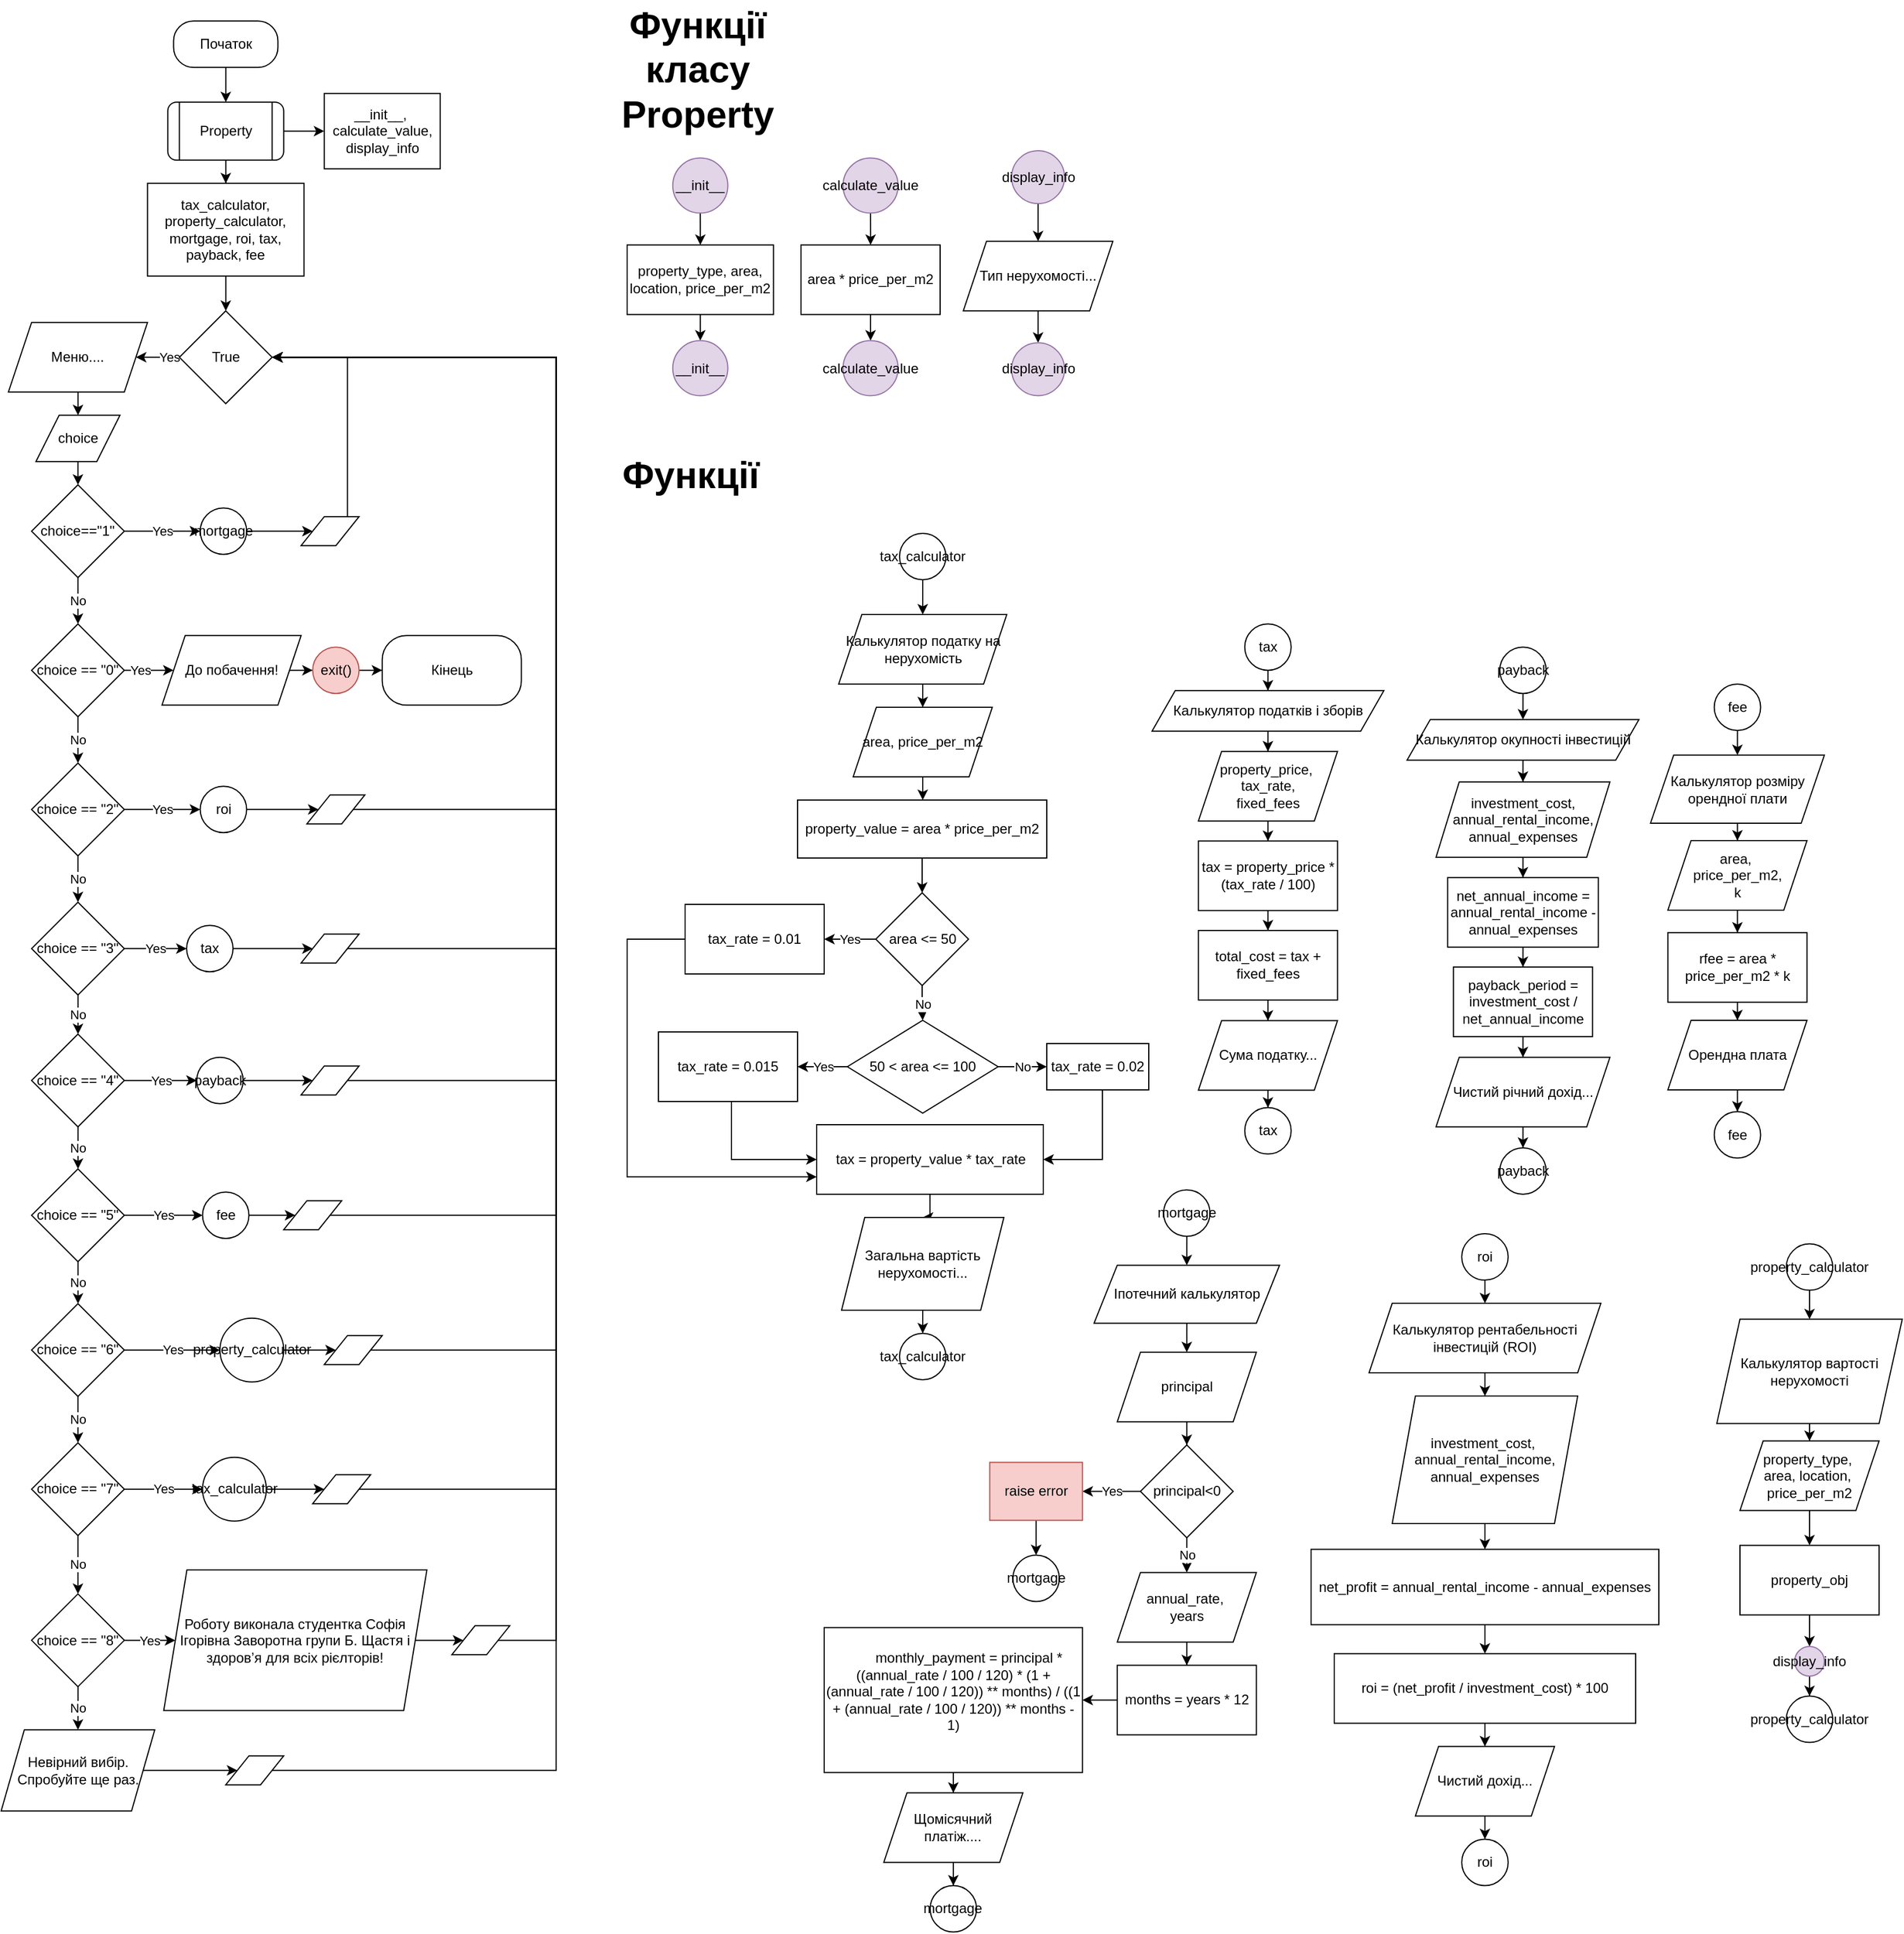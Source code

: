 <mxfile version="25.0.1">
  <diagram name="Страница — 1" id="Fc9p8qFhQZvtBS4sp1zr">
    <mxGraphModel dx="2360" dy="1492" grid="1" gridSize="10" guides="1" tooltips="1" connect="1" arrows="1" fold="1" page="1" pageScale="1" pageWidth="827" pageHeight="1169" math="0" shadow="0">
      <root>
        <mxCell id="0" />
        <mxCell id="1" parent="0" />
        <mxCell id="KSrrAWRht-ocsXwAQSB1-5" value="" style="edgeStyle=orthogonalEdgeStyle;rounded=0;orthogonalLoop=1;jettySize=auto;html=1;" edge="1" parent="1" source="KSrrAWRht-ocsXwAQSB1-3" target="KSrrAWRht-ocsXwAQSB1-4">
          <mxGeometry relative="1" as="geometry" />
        </mxCell>
        <mxCell id="KSrrAWRht-ocsXwAQSB1-3" value="Початок" style="rounded=1;whiteSpace=wrap;html=1;arcSize=43;" vertex="1" parent="1">
          <mxGeometry x="488.75" y="18.12" width="90" height="40" as="geometry" />
        </mxCell>
        <mxCell id="KSrrAWRht-ocsXwAQSB1-7" value="" style="edgeStyle=orthogonalEdgeStyle;rounded=0;orthogonalLoop=1;jettySize=auto;html=1;" edge="1" parent="1" source="KSrrAWRht-ocsXwAQSB1-4" target="KSrrAWRht-ocsXwAQSB1-6">
          <mxGeometry relative="1" as="geometry" />
        </mxCell>
        <mxCell id="KSrrAWRht-ocsXwAQSB1-8" style="edgeStyle=orthogonalEdgeStyle;rounded=0;orthogonalLoop=1;jettySize=auto;html=1;" edge="1" parent="1" source="KSrrAWRht-ocsXwAQSB1-4" target="KSrrAWRht-ocsXwAQSB1-9">
          <mxGeometry relative="1" as="geometry">
            <mxPoint x="533.75" y="158.12" as="targetPoint" />
          </mxGeometry>
        </mxCell>
        <mxCell id="KSrrAWRht-ocsXwAQSB1-4" value="Property" style="shape=process;whiteSpace=wrap;html=1;backgroundOutline=1;rounded=1;" vertex="1" parent="1">
          <mxGeometry x="483.75" y="88.12" width="100" height="50" as="geometry" />
        </mxCell>
        <mxCell id="KSrrAWRht-ocsXwAQSB1-6" value="__init__,&amp;nbsp;&lt;div&gt;calculate_value,&lt;/div&gt;&lt;div&gt;display_info&lt;/div&gt;" style="rounded=0;whiteSpace=wrap;html=1;" vertex="1" parent="1">
          <mxGeometry x="618.75" y="80.62" width="100" height="65" as="geometry" />
        </mxCell>
        <mxCell id="KSrrAWRht-ocsXwAQSB1-144" style="edgeStyle=orthogonalEdgeStyle;rounded=0;orthogonalLoop=1;jettySize=auto;html=1;" edge="1" parent="1" source="KSrrAWRht-ocsXwAQSB1-9" target="KSrrAWRht-ocsXwAQSB1-145">
          <mxGeometry relative="1" as="geometry">
            <mxPoint x="533.75" y="278.12" as="targetPoint" />
          </mxGeometry>
        </mxCell>
        <mxCell id="KSrrAWRht-ocsXwAQSB1-9" value="tax_calculator,&lt;div&gt;property_calculator,&lt;/div&gt;&lt;div&gt;mortgage,&amp;nbsp;&lt;span style=&quot;background-color: initial;&quot;&gt;roi,&amp;nbsp;tax,&lt;/span&gt;&lt;/div&gt;&lt;div&gt;payback,&amp;nbsp;fee&lt;/div&gt;" style="rounded=0;whiteSpace=wrap;html=1;" vertex="1" parent="1">
          <mxGeometry x="466.25" y="158.12" width="135" height="80" as="geometry" />
        </mxCell>
        <mxCell id="KSrrAWRht-ocsXwAQSB1-12" value="" style="edgeStyle=orthogonalEdgeStyle;rounded=0;orthogonalLoop=1;jettySize=auto;html=1;" edge="1" parent="1" source="KSrrAWRht-ocsXwAQSB1-10" target="KSrrAWRht-ocsXwAQSB1-11">
          <mxGeometry relative="1" as="geometry" />
        </mxCell>
        <mxCell id="KSrrAWRht-ocsXwAQSB1-10" value="__init__" style="ellipse;whiteSpace=wrap;html=1;aspect=fixed;fillColor=#e1d5e7;strokeColor=#9673a6;" vertex="1" parent="1">
          <mxGeometry x="919.37" y="136.26" width="47.5" height="47.5" as="geometry" />
        </mxCell>
        <mxCell id="KSrrAWRht-ocsXwAQSB1-20" value="" style="edgeStyle=orthogonalEdgeStyle;rounded=0;orthogonalLoop=1;jettySize=auto;html=1;" edge="1" parent="1" source="KSrrAWRht-ocsXwAQSB1-11" target="KSrrAWRht-ocsXwAQSB1-19">
          <mxGeometry relative="1" as="geometry" />
        </mxCell>
        <mxCell id="KSrrAWRht-ocsXwAQSB1-11" value="property_type,&amp;nbsp;area,&lt;div&gt;location, price_per_m2&lt;/div&gt;" style="rounded=0;whiteSpace=wrap;html=1;" vertex="1" parent="1">
          <mxGeometry x="880" y="211.26" width="126.25" height="60" as="geometry" />
        </mxCell>
        <mxCell id="KSrrAWRht-ocsXwAQSB1-15" style="edgeStyle=orthogonalEdgeStyle;rounded=0;orthogonalLoop=1;jettySize=auto;html=1;" edge="1" parent="1" source="KSrrAWRht-ocsXwAQSB1-13" target="KSrrAWRht-ocsXwAQSB1-16">
          <mxGeometry relative="1" as="geometry">
            <mxPoint x="1090" y="221.26" as="targetPoint" />
          </mxGeometry>
        </mxCell>
        <mxCell id="KSrrAWRht-ocsXwAQSB1-13" value="calculate_value" style="ellipse;whiteSpace=wrap;html=1;aspect=fixed;fillColor=#e1d5e7;strokeColor=#9673a6;" vertex="1" parent="1">
          <mxGeometry x="1066.25" y="136.26" width="47.5" height="47.5" as="geometry" />
        </mxCell>
        <mxCell id="KSrrAWRht-ocsXwAQSB1-18" value="" style="edgeStyle=orthogonalEdgeStyle;rounded=0;orthogonalLoop=1;jettySize=auto;html=1;" edge="1" parent="1" source="KSrrAWRht-ocsXwAQSB1-16" target="KSrrAWRht-ocsXwAQSB1-17">
          <mxGeometry relative="1" as="geometry" />
        </mxCell>
        <UserObject label="area * price_per_m2" link="self.area * self.price_per_m2" id="KSrrAWRht-ocsXwAQSB1-16">
          <mxCell style="rounded=0;whiteSpace=wrap;html=1;" vertex="1" parent="1">
            <mxGeometry x="1030" y="211.26" width="120" height="60" as="geometry" />
          </mxCell>
        </UserObject>
        <mxCell id="KSrrAWRht-ocsXwAQSB1-17" value="calculate_value" style="ellipse;whiteSpace=wrap;html=1;aspect=fixed;fillColor=#e1d5e7;strokeColor=#9673a6;" vertex="1" parent="1">
          <mxGeometry x="1066.25" y="293.76" width="47.5" height="47.5" as="geometry" />
        </mxCell>
        <mxCell id="KSrrAWRht-ocsXwAQSB1-19" value="__init__" style="ellipse;whiteSpace=wrap;html=1;aspect=fixed;fillColor=#e1d5e7;strokeColor=#9673a6;" vertex="1" parent="1">
          <mxGeometry x="919.37" y="293.76" width="47.5" height="47.5" as="geometry" />
        </mxCell>
        <mxCell id="KSrrAWRht-ocsXwAQSB1-23" value="" style="edgeStyle=orthogonalEdgeStyle;rounded=0;orthogonalLoop=1;jettySize=auto;html=1;" edge="1" parent="1" source="KSrrAWRht-ocsXwAQSB1-21" target="KSrrAWRht-ocsXwAQSB1-22">
          <mxGeometry relative="1" as="geometry" />
        </mxCell>
        <mxCell id="KSrrAWRht-ocsXwAQSB1-21" value="display_info" style="ellipse;whiteSpace=wrap;html=1;aspect=fixed;fillColor=#e1d5e7;strokeColor=#9673a6;" vertex="1" parent="1">
          <mxGeometry x="1211.68" y="130" width="45.63" height="45.63" as="geometry" />
        </mxCell>
        <mxCell id="KSrrAWRht-ocsXwAQSB1-25" value="" style="edgeStyle=orthogonalEdgeStyle;rounded=0;orthogonalLoop=1;jettySize=auto;html=1;entryX=0.5;entryY=0;entryDx=0;entryDy=0;" edge="1" parent="1" source="KSrrAWRht-ocsXwAQSB1-22" target="KSrrAWRht-ocsXwAQSB1-24">
          <mxGeometry relative="1" as="geometry">
            <mxPoint x="1234.495" y="287.5" as="targetPoint" />
          </mxGeometry>
        </mxCell>
        <mxCell id="KSrrAWRht-ocsXwAQSB1-22" value="Тип нерухомості..." style="shape=parallelogram;perimeter=parallelogramPerimeter;whiteSpace=wrap;html=1;fixedSize=1;" vertex="1" parent="1">
          <mxGeometry x="1170" y="208.13" width="129" height="60" as="geometry" />
        </mxCell>
        <mxCell id="KSrrAWRht-ocsXwAQSB1-24" value="display_info" style="ellipse;whiteSpace=wrap;html=1;aspect=fixed;fillColor=#e1d5e7;strokeColor=#9673a6;" vertex="1" parent="1">
          <mxGeometry x="1211.68" y="295.63" width="45.63" height="45.63" as="geometry" />
        </mxCell>
        <mxCell id="KSrrAWRht-ocsXwAQSB1-26" value="&lt;font style=&quot;font-size: 32px;&quot;&gt;&lt;b&gt;Функції класу Property&lt;/b&gt;&lt;/font&gt;" style="text;html=1;align=center;verticalAlign=middle;whiteSpace=wrap;rounded=0;" vertex="1" parent="1">
          <mxGeometry x="876.25" width="130" height="120" as="geometry" />
        </mxCell>
        <mxCell id="KSrrAWRht-ocsXwAQSB1-29" style="edgeStyle=orthogonalEdgeStyle;rounded=0;orthogonalLoop=1;jettySize=auto;html=1;" edge="1" parent="1" source="KSrrAWRht-ocsXwAQSB1-27" target="KSrrAWRht-ocsXwAQSB1-30">
          <mxGeometry relative="1" as="geometry">
            <mxPoint x="1135" y="540" as="targetPoint" />
          </mxGeometry>
        </mxCell>
        <mxCell id="KSrrAWRht-ocsXwAQSB1-27" value="tax_calculator" style="ellipse;whiteSpace=wrap;html=1;aspect=fixed;" vertex="1" parent="1">
          <mxGeometry x="1115" y="460" width="40" height="40" as="geometry" />
        </mxCell>
        <mxCell id="KSrrAWRht-ocsXwAQSB1-28" value="&lt;font style=&quot;font-size: 32px;&quot;&gt;&lt;b&gt;Функції&lt;/b&gt;&lt;/font&gt;" style="text;html=1;align=center;verticalAlign=middle;whiteSpace=wrap;rounded=0;" vertex="1" parent="1">
          <mxGeometry x="870" y="350" width="130" height="120" as="geometry" />
        </mxCell>
        <mxCell id="KSrrAWRht-ocsXwAQSB1-31" style="edgeStyle=orthogonalEdgeStyle;rounded=0;orthogonalLoop=1;jettySize=auto;html=1;" edge="1" parent="1" source="KSrrAWRht-ocsXwAQSB1-30" target="KSrrAWRht-ocsXwAQSB1-32">
          <mxGeometry relative="1" as="geometry">
            <mxPoint x="1135" y="620" as="targetPoint" />
          </mxGeometry>
        </mxCell>
        <mxCell id="KSrrAWRht-ocsXwAQSB1-30" value="Калькулятор податку на нерухомість" style="shape=parallelogram;perimeter=parallelogramPerimeter;whiteSpace=wrap;html=1;fixedSize=1;" vertex="1" parent="1">
          <mxGeometry x="1062.5" y="530" width="145" height="60" as="geometry" />
        </mxCell>
        <mxCell id="KSrrAWRht-ocsXwAQSB1-33" style="edgeStyle=orthogonalEdgeStyle;rounded=0;orthogonalLoop=1;jettySize=auto;html=1;" edge="1" parent="1" source="KSrrAWRht-ocsXwAQSB1-32" target="KSrrAWRht-ocsXwAQSB1-34">
          <mxGeometry relative="1" as="geometry">
            <mxPoint x="1135" y="710" as="targetPoint" />
          </mxGeometry>
        </mxCell>
        <mxCell id="KSrrAWRht-ocsXwAQSB1-32" value="area, price_per_m2" style="shape=parallelogram;perimeter=parallelogramPerimeter;whiteSpace=wrap;html=1;fixedSize=1;" vertex="1" parent="1">
          <mxGeometry x="1075" y="610" width="120" height="60" as="geometry" />
        </mxCell>
        <mxCell id="KSrrAWRht-ocsXwAQSB1-36" value="" style="edgeStyle=orthogonalEdgeStyle;rounded=0;orthogonalLoop=1;jettySize=auto;html=1;" edge="1" parent="1" source="KSrrAWRht-ocsXwAQSB1-34" target="KSrrAWRht-ocsXwAQSB1-35">
          <mxGeometry relative="1" as="geometry" />
        </mxCell>
        <mxCell id="KSrrAWRht-ocsXwAQSB1-34" value="property_value = area * price_per_m2" style="rounded=0;whiteSpace=wrap;html=1;" vertex="1" parent="1">
          <mxGeometry x="1027" y="690" width="215" height="50" as="geometry" />
        </mxCell>
        <mxCell id="KSrrAWRht-ocsXwAQSB1-37" value="Yes" style="edgeStyle=orthogonalEdgeStyle;rounded=0;orthogonalLoop=1;jettySize=auto;html=1;" edge="1" parent="1" source="KSrrAWRht-ocsXwAQSB1-35" target="KSrrAWRht-ocsXwAQSB1-38">
          <mxGeometry relative="1" as="geometry">
            <mxPoint x="1050.0" y="810" as="targetPoint" />
          </mxGeometry>
        </mxCell>
        <mxCell id="KSrrAWRht-ocsXwAQSB1-41" value="No" style="edgeStyle=orthogonalEdgeStyle;rounded=0;orthogonalLoop=1;jettySize=auto;html=1;" edge="1" parent="1" source="KSrrAWRht-ocsXwAQSB1-35" target="KSrrAWRht-ocsXwAQSB1-40">
          <mxGeometry relative="1" as="geometry" />
        </mxCell>
        <mxCell id="KSrrAWRht-ocsXwAQSB1-35" value="area &lt;= 50" style="rhombus;whiteSpace=wrap;html=1;" vertex="1" parent="1">
          <mxGeometry x="1094.5" y="770" width="80" height="80" as="geometry" />
        </mxCell>
        <mxCell id="KSrrAWRht-ocsXwAQSB1-49" style="edgeStyle=orthogonalEdgeStyle;rounded=0;orthogonalLoop=1;jettySize=auto;html=1;entryX=0;entryY=0.75;entryDx=0;entryDy=0;" edge="1" parent="1" source="KSrrAWRht-ocsXwAQSB1-38" target="KSrrAWRht-ocsXwAQSB1-47">
          <mxGeometry relative="1" as="geometry">
            <Array as="points">
              <mxPoint x="880" y="810" />
              <mxPoint x="880" y="1015" />
            </Array>
          </mxGeometry>
        </mxCell>
        <mxCell id="KSrrAWRht-ocsXwAQSB1-38" value="tax_rate = 0.01" style="rounded=0;whiteSpace=wrap;html=1;" vertex="1" parent="1">
          <mxGeometry x="930.0" y="780" width="120" height="60" as="geometry" />
        </mxCell>
        <mxCell id="KSrrAWRht-ocsXwAQSB1-42" value="Yes" style="edgeStyle=orthogonalEdgeStyle;rounded=0;orthogonalLoop=1;jettySize=auto;html=1;" edge="1" parent="1" source="KSrrAWRht-ocsXwAQSB1-40" target="KSrrAWRht-ocsXwAQSB1-43">
          <mxGeometry relative="1" as="geometry">
            <mxPoint x="1040.0" y="920.0" as="targetPoint" />
          </mxGeometry>
        </mxCell>
        <mxCell id="KSrrAWRht-ocsXwAQSB1-44" value="No" style="edgeStyle=orthogonalEdgeStyle;rounded=0;orthogonalLoop=1;jettySize=auto;html=1;entryX=0;entryY=0.5;entryDx=0;entryDy=0;" edge="1" parent="1" source="KSrrAWRht-ocsXwAQSB1-40" target="KSrrAWRht-ocsXwAQSB1-45">
          <mxGeometry relative="1" as="geometry">
            <mxPoint x="1240.0" y="920.0" as="targetPoint" />
          </mxGeometry>
        </mxCell>
        <mxCell id="KSrrAWRht-ocsXwAQSB1-40" value="50 &lt; area &lt;= 100" style="rhombus;whiteSpace=wrap;html=1;" vertex="1" parent="1">
          <mxGeometry x="1070" y="880" width="130" height="80" as="geometry" />
        </mxCell>
        <mxCell id="KSrrAWRht-ocsXwAQSB1-48" style="edgeStyle=orthogonalEdgeStyle;rounded=0;orthogonalLoop=1;jettySize=auto;html=1;entryX=0;entryY=0.5;entryDx=0;entryDy=0;" edge="1" parent="1" source="KSrrAWRht-ocsXwAQSB1-43" target="KSrrAWRht-ocsXwAQSB1-47">
          <mxGeometry relative="1" as="geometry">
            <Array as="points">
              <mxPoint x="970" y="1000" />
            </Array>
          </mxGeometry>
        </mxCell>
        <mxCell id="KSrrAWRht-ocsXwAQSB1-43" value="tax_rate = 0.015" style="rounded=0;whiteSpace=wrap;html=1;" vertex="1" parent="1">
          <mxGeometry x="907.0" y="890.0" width="120" height="60" as="geometry" />
        </mxCell>
        <mxCell id="KSrrAWRht-ocsXwAQSB1-46" style="edgeStyle=orthogonalEdgeStyle;rounded=0;orthogonalLoop=1;jettySize=auto;html=1;" edge="1" parent="1" source="KSrrAWRht-ocsXwAQSB1-45" target="KSrrAWRht-ocsXwAQSB1-47">
          <mxGeometry relative="1" as="geometry">
            <mxPoint x="1286" y="990.0" as="targetPoint" />
            <Array as="points">
              <mxPoint x="1290" y="1000" />
            </Array>
          </mxGeometry>
        </mxCell>
        <mxCell id="KSrrAWRht-ocsXwAQSB1-45" value="tax_rate = 0.02" style="rounded=0;whiteSpace=wrap;html=1;" vertex="1" parent="1">
          <mxGeometry x="1242" y="900" width="88" height="40" as="geometry" />
        </mxCell>
        <mxCell id="KSrrAWRht-ocsXwAQSB1-52" value="" style="edgeStyle=orthogonalEdgeStyle;rounded=0;orthogonalLoop=1;jettySize=auto;html=1;" edge="1" parent="1" source="KSrrAWRht-ocsXwAQSB1-47" target="KSrrAWRht-ocsXwAQSB1-50">
          <mxGeometry relative="1" as="geometry" />
        </mxCell>
        <mxCell id="KSrrAWRht-ocsXwAQSB1-47" value="tax = property_value * tax_rate" style="rounded=0;whiteSpace=wrap;html=1;" vertex="1" parent="1">
          <mxGeometry x="1043.5" y="970" width="195.5" height="60" as="geometry" />
        </mxCell>
        <mxCell id="KSrrAWRht-ocsXwAQSB1-54" value="" style="edgeStyle=orthogonalEdgeStyle;rounded=0;orthogonalLoop=1;jettySize=auto;html=1;" edge="1" parent="1" source="KSrrAWRht-ocsXwAQSB1-50" target="KSrrAWRht-ocsXwAQSB1-53">
          <mxGeometry relative="1" as="geometry" />
        </mxCell>
        <mxCell id="KSrrAWRht-ocsXwAQSB1-50" value="Загальна вартість нерухомості..." style="shape=parallelogram;perimeter=parallelogramPerimeter;whiteSpace=wrap;html=1;fixedSize=1;" vertex="1" parent="1">
          <mxGeometry x="1065" y="1050" width="140" height="80" as="geometry" />
        </mxCell>
        <mxCell id="KSrrAWRht-ocsXwAQSB1-53" value="tax_calculator" style="ellipse;whiteSpace=wrap;html=1;aspect=fixed;" vertex="1" parent="1">
          <mxGeometry x="1115" y="1150" width="40" height="40" as="geometry" />
        </mxCell>
        <mxCell id="KSrrAWRht-ocsXwAQSB1-58" value="" style="edgeStyle=orthogonalEdgeStyle;rounded=0;orthogonalLoop=1;jettySize=auto;html=1;" edge="1" parent="1" source="KSrrAWRht-ocsXwAQSB1-55" target="KSrrAWRht-ocsXwAQSB1-57">
          <mxGeometry relative="1" as="geometry" />
        </mxCell>
        <mxCell id="KSrrAWRht-ocsXwAQSB1-55" value="property_calculator" style="ellipse;whiteSpace=wrap;html=1;aspect=fixed;" vertex="1" parent="1">
          <mxGeometry x="1880" y="1072.81" width="40" height="40" as="geometry" />
        </mxCell>
        <mxCell id="KSrrAWRht-ocsXwAQSB1-59" style="edgeStyle=orthogonalEdgeStyle;rounded=0;orthogonalLoop=1;jettySize=auto;html=1;" edge="1" parent="1" source="KSrrAWRht-ocsXwAQSB1-57" target="KSrrAWRht-ocsXwAQSB1-60">
          <mxGeometry relative="1" as="geometry">
            <mxPoint x="1900.0" y="1272.81" as="targetPoint" />
          </mxGeometry>
        </mxCell>
        <mxCell id="KSrrAWRht-ocsXwAQSB1-57" value="Калькулятор вартості нерухомості" style="shape=parallelogram;perimeter=parallelogramPerimeter;whiteSpace=wrap;html=1;fixedSize=1;" vertex="1" parent="1">
          <mxGeometry x="1820" y="1137.81" width="160" height="90" as="geometry" />
        </mxCell>
        <mxCell id="KSrrAWRht-ocsXwAQSB1-61" style="edgeStyle=orthogonalEdgeStyle;rounded=0;orthogonalLoop=1;jettySize=auto;html=1;" edge="1" parent="1" source="KSrrAWRht-ocsXwAQSB1-60" target="KSrrAWRht-ocsXwAQSB1-62">
          <mxGeometry relative="1" as="geometry">
            <mxPoint x="1900.0" y="1332.81" as="targetPoint" />
          </mxGeometry>
        </mxCell>
        <mxCell id="KSrrAWRht-ocsXwAQSB1-60" value="property_type,&amp;nbsp;&lt;div&gt;area,&amp;nbsp;location,&amp;nbsp;&lt;/div&gt;&lt;div&gt;price_per_m2&lt;/div&gt;" style="shape=parallelogram;perimeter=parallelogramPerimeter;whiteSpace=wrap;html=1;fixedSize=1;" vertex="1" parent="1">
          <mxGeometry x="1840.0" y="1242.81" width="120" height="60" as="geometry" />
        </mxCell>
        <mxCell id="KSrrAWRht-ocsXwAQSB1-66" value="" style="edgeStyle=orthogonalEdgeStyle;rounded=0;orthogonalLoop=1;jettySize=auto;html=1;" edge="1" parent="1" source="KSrrAWRht-ocsXwAQSB1-62" target="KSrrAWRht-ocsXwAQSB1-65">
          <mxGeometry relative="1" as="geometry" />
        </mxCell>
        <mxCell id="KSrrAWRht-ocsXwAQSB1-62" value="property_obj" style="rounded=0;whiteSpace=wrap;html=1;" vertex="1" parent="1">
          <mxGeometry x="1840.0" y="1332.81" width="120" height="60" as="geometry" />
        </mxCell>
        <mxCell id="KSrrAWRht-ocsXwAQSB1-68" value="" style="edgeStyle=orthogonalEdgeStyle;rounded=0;orthogonalLoop=1;jettySize=auto;html=1;" edge="1" parent="1" source="KSrrAWRht-ocsXwAQSB1-65" target="KSrrAWRht-ocsXwAQSB1-67">
          <mxGeometry relative="1" as="geometry" />
        </mxCell>
        <mxCell id="KSrrAWRht-ocsXwAQSB1-65" value="display_info" style="ellipse;whiteSpace=wrap;html=1;aspect=fixed;fillColor=#e1d5e7;strokeColor=#9673a6;" vertex="1" parent="1">
          <mxGeometry x="1887.18" y="1420.0" width="25.63" height="25.63" as="geometry" />
        </mxCell>
        <mxCell id="KSrrAWRht-ocsXwAQSB1-67" value="property_calculator" style="ellipse;whiteSpace=wrap;html=1;aspect=fixed;" vertex="1" parent="1">
          <mxGeometry x="1880" y="1462.81" width="40" height="40" as="geometry" />
        </mxCell>
        <mxCell id="KSrrAWRht-ocsXwAQSB1-71" value="" style="edgeStyle=orthogonalEdgeStyle;rounded=0;orthogonalLoop=1;jettySize=auto;html=1;entryX=0.5;entryY=0;entryDx=0;entryDy=0;" edge="1" parent="1" source="KSrrAWRht-ocsXwAQSB1-69" target="KSrrAWRht-ocsXwAQSB1-70">
          <mxGeometry relative="1" as="geometry">
            <mxPoint x="1362.81" y="1086.24" as="targetPoint" />
          </mxGeometry>
        </mxCell>
        <mxCell id="KSrrAWRht-ocsXwAQSB1-69" value="mortgage" style="ellipse;whiteSpace=wrap;html=1;aspect=fixed;" vertex="1" parent="1">
          <mxGeometry x="1342.81" y="1026.24" width="40" height="40" as="geometry" />
        </mxCell>
        <mxCell id="KSrrAWRht-ocsXwAQSB1-75" value="" style="edgeStyle=orthogonalEdgeStyle;rounded=0;orthogonalLoop=1;jettySize=auto;html=1;exitX=0.5;exitY=1;exitDx=0;exitDy=0;" edge="1" parent="1" source="KSrrAWRht-ocsXwAQSB1-70" target="KSrrAWRht-ocsXwAQSB1-74">
          <mxGeometry relative="1" as="geometry">
            <mxPoint x="1362.81" y="1136.24" as="sourcePoint" />
          </mxGeometry>
        </mxCell>
        <mxCell id="KSrrAWRht-ocsXwAQSB1-70" value="Іпотечний калькулятор" style="shape=parallelogram;perimeter=parallelogramPerimeter;whiteSpace=wrap;html=1;fixedSize=1;" vertex="1" parent="1">
          <mxGeometry x="1282.81" y="1091.24" width="160" height="50" as="geometry" />
        </mxCell>
        <mxCell id="KSrrAWRht-ocsXwAQSB1-77" value="Yes" style="edgeStyle=orthogonalEdgeStyle;rounded=0;orthogonalLoop=1;jettySize=auto;html=1;" edge="1" parent="1" source="KSrrAWRht-ocsXwAQSB1-72" target="KSrrAWRht-ocsXwAQSB1-78">
          <mxGeometry relative="1" as="geometry">
            <mxPoint x="1325.5" y="776.24" as="targetPoint" />
          </mxGeometry>
        </mxCell>
        <mxCell id="KSrrAWRht-ocsXwAQSB1-79" value="No" style="edgeStyle=orthogonalEdgeStyle;rounded=0;orthogonalLoop=1;jettySize=auto;html=1;" edge="1" parent="1" source="KSrrAWRht-ocsXwAQSB1-72" target="KSrrAWRht-ocsXwAQSB1-80">
          <mxGeometry relative="1" as="geometry">
            <mxPoint x="1362.81" y="1366.24" as="targetPoint" />
          </mxGeometry>
        </mxCell>
        <mxCell id="KSrrAWRht-ocsXwAQSB1-72" value="principal&amp;lt;0" style="rhombus;whiteSpace=wrap;html=1;" vertex="1" parent="1">
          <mxGeometry x="1322.81" y="1246.24" width="80" height="80" as="geometry" />
        </mxCell>
        <mxCell id="KSrrAWRht-ocsXwAQSB1-76" value="" style="edgeStyle=orthogonalEdgeStyle;rounded=0;orthogonalLoop=1;jettySize=auto;html=1;" edge="1" parent="1" source="KSrrAWRht-ocsXwAQSB1-74" target="KSrrAWRht-ocsXwAQSB1-72">
          <mxGeometry relative="1" as="geometry" />
        </mxCell>
        <mxCell id="KSrrAWRht-ocsXwAQSB1-74" value="principal" style="shape=parallelogram;perimeter=parallelogramPerimeter;whiteSpace=wrap;html=1;fixedSize=1;" vertex="1" parent="1">
          <mxGeometry x="1302.81" y="1166.24" width="120" height="60" as="geometry" />
        </mxCell>
        <mxCell id="KSrrAWRht-ocsXwAQSB1-86" value="" style="edgeStyle=orthogonalEdgeStyle;rounded=0;orthogonalLoop=1;jettySize=auto;html=1;" edge="1" parent="1" source="KSrrAWRht-ocsXwAQSB1-78" target="KSrrAWRht-ocsXwAQSB1-85">
          <mxGeometry relative="1" as="geometry" />
        </mxCell>
        <mxCell id="KSrrAWRht-ocsXwAQSB1-78" value="raise error" style="rounded=0;whiteSpace=wrap;html=1;fillColor=#f8cecc;strokeColor=#b85450;" vertex="1" parent="1">
          <mxGeometry x="1192.81" y="1261.24" width="80" height="50" as="geometry" />
        </mxCell>
        <mxCell id="KSrrAWRht-ocsXwAQSB1-81" style="edgeStyle=orthogonalEdgeStyle;rounded=0;orthogonalLoop=1;jettySize=auto;html=1;" edge="1" parent="1" source="KSrrAWRht-ocsXwAQSB1-80" target="KSrrAWRht-ocsXwAQSB1-82">
          <mxGeometry relative="1" as="geometry">
            <mxPoint x="1362.81" y="1446.24" as="targetPoint" />
          </mxGeometry>
        </mxCell>
        <mxCell id="KSrrAWRht-ocsXwAQSB1-80" value="annual_rate,&amp;nbsp;&lt;div&gt;years&lt;/div&gt;" style="shape=parallelogram;perimeter=parallelogramPerimeter;whiteSpace=wrap;html=1;fixedSize=1;" vertex="1" parent="1">
          <mxGeometry x="1302.81" y="1356.24" width="120" height="60" as="geometry" />
        </mxCell>
        <mxCell id="KSrrAWRht-ocsXwAQSB1-83" style="edgeStyle=orthogonalEdgeStyle;rounded=0;orthogonalLoop=1;jettySize=auto;html=1;" edge="1" parent="1" source="KSrrAWRht-ocsXwAQSB1-82" target="KSrrAWRht-ocsXwAQSB1-84">
          <mxGeometry relative="1" as="geometry">
            <mxPoint x="1415.5" y="1006.24" as="targetPoint" />
          </mxGeometry>
        </mxCell>
        <mxCell id="KSrrAWRht-ocsXwAQSB1-82" value="months = years * 12" style="rounded=0;whiteSpace=wrap;html=1;" vertex="1" parent="1">
          <mxGeometry x="1302.81" y="1436.24" width="120" height="60" as="geometry" />
        </mxCell>
        <mxCell id="KSrrAWRht-ocsXwAQSB1-89" value="" style="edgeStyle=orthogonalEdgeStyle;rounded=0;orthogonalLoop=1;jettySize=auto;html=1;" edge="1" parent="1" source="KSrrAWRht-ocsXwAQSB1-84" target="KSrrAWRht-ocsXwAQSB1-88">
          <mxGeometry relative="1" as="geometry" />
        </mxCell>
        <mxCell id="KSrrAWRht-ocsXwAQSB1-84" value="&lt;div&gt;&amp;nbsp; &amp;nbsp; &amp;nbsp; &amp;nbsp; monthly_payment = principal * ((annual_rate / 100 / 120) * (1 + (annual_rate / 100 / 120)) ** months) / ((1 + (annual_rate / 100 / 120)) ** months - 1)&lt;/div&gt;&lt;div&gt;&lt;br&gt;&lt;/div&gt;" style="rounded=0;whiteSpace=wrap;html=1;" vertex="1" parent="1">
          <mxGeometry x="1050" y="1403.74" width="222.81" height="125" as="geometry" />
        </mxCell>
        <mxCell id="KSrrAWRht-ocsXwAQSB1-85" value="mortgage" style="ellipse;whiteSpace=wrap;html=1;aspect=fixed;" vertex="1" parent="1">
          <mxGeometry x="1212.81" y="1341.24" width="40" height="40" as="geometry" />
        </mxCell>
        <mxCell id="KSrrAWRht-ocsXwAQSB1-87" value="mortgage" style="ellipse;whiteSpace=wrap;html=1;aspect=fixed;" vertex="1" parent="1">
          <mxGeometry x="1141.4" y="1626.24" width="40" height="40" as="geometry" />
        </mxCell>
        <mxCell id="KSrrAWRht-ocsXwAQSB1-90" value="" style="edgeStyle=orthogonalEdgeStyle;rounded=0;orthogonalLoop=1;jettySize=auto;html=1;" edge="1" parent="1" source="KSrrAWRht-ocsXwAQSB1-88" target="KSrrAWRht-ocsXwAQSB1-87">
          <mxGeometry relative="1" as="geometry" />
        </mxCell>
        <mxCell id="KSrrAWRht-ocsXwAQSB1-88" value="Щомісячний платіж...." style="shape=parallelogram;perimeter=parallelogramPerimeter;whiteSpace=wrap;html=1;fixedSize=1;" vertex="1" parent="1">
          <mxGeometry x="1101.4" y="1546.24" width="120" height="60" as="geometry" />
        </mxCell>
        <mxCell id="KSrrAWRht-ocsXwAQSB1-93" value="" style="edgeStyle=orthogonalEdgeStyle;rounded=0;orthogonalLoop=1;jettySize=auto;html=1;" edge="1" parent="1" source="KSrrAWRht-ocsXwAQSB1-91" target="KSrrAWRht-ocsXwAQSB1-92">
          <mxGeometry relative="1" as="geometry" />
        </mxCell>
        <mxCell id="KSrrAWRht-ocsXwAQSB1-91" value="roi" style="ellipse;whiteSpace=wrap;html=1;aspect=fixed;" vertex="1" parent="1">
          <mxGeometry x="1600" y="1064.06" width="40" height="40" as="geometry" />
        </mxCell>
        <mxCell id="KSrrAWRht-ocsXwAQSB1-95" value="" style="edgeStyle=orthogonalEdgeStyle;rounded=0;orthogonalLoop=1;jettySize=auto;html=1;" edge="1" parent="1" source="KSrrAWRht-ocsXwAQSB1-92" target="KSrrAWRht-ocsXwAQSB1-94">
          <mxGeometry relative="1" as="geometry" />
        </mxCell>
        <mxCell id="KSrrAWRht-ocsXwAQSB1-92" value="Калькулятор рентабельності інвестицій (ROI)" style="shape=parallelogram;perimeter=parallelogramPerimeter;whiteSpace=wrap;html=1;fixedSize=1;" vertex="1" parent="1">
          <mxGeometry x="1520" y="1124.06" width="200" height="60" as="geometry" />
        </mxCell>
        <mxCell id="KSrrAWRht-ocsXwAQSB1-97" value="" style="edgeStyle=orthogonalEdgeStyle;rounded=0;orthogonalLoop=1;jettySize=auto;html=1;" edge="1" parent="1" source="KSrrAWRht-ocsXwAQSB1-94" target="KSrrAWRht-ocsXwAQSB1-96">
          <mxGeometry relative="1" as="geometry" />
        </mxCell>
        <mxCell id="KSrrAWRht-ocsXwAQSB1-94" value="investment_cost,&amp;nbsp;&lt;div&gt;annual_rental_income,&lt;div&gt;annual_expenses&lt;/div&gt;&lt;/div&gt;" style="shape=parallelogram;perimeter=parallelogramPerimeter;whiteSpace=wrap;html=1;fixedSize=1;" vertex="1" parent="1">
          <mxGeometry x="1540" y="1204.06" width="160" height="110" as="geometry" />
        </mxCell>
        <mxCell id="KSrrAWRht-ocsXwAQSB1-99" value="" style="edgeStyle=orthogonalEdgeStyle;rounded=0;orthogonalLoop=1;jettySize=auto;html=1;" edge="1" parent="1" source="KSrrAWRht-ocsXwAQSB1-96" target="KSrrAWRht-ocsXwAQSB1-98">
          <mxGeometry relative="1" as="geometry" />
        </mxCell>
        <mxCell id="KSrrAWRht-ocsXwAQSB1-96" value="net_profit = annual_rental_income - annual_expenses" style="rounded=0;whiteSpace=wrap;html=1;" vertex="1" parent="1">
          <mxGeometry x="1470" y="1336.24" width="300" height="65" as="geometry" />
        </mxCell>
        <mxCell id="KSrrAWRht-ocsXwAQSB1-101" value="" style="edgeStyle=orthogonalEdgeStyle;rounded=0;orthogonalLoop=1;jettySize=auto;html=1;" edge="1" parent="1" source="KSrrAWRht-ocsXwAQSB1-98" target="KSrrAWRht-ocsXwAQSB1-100">
          <mxGeometry relative="1" as="geometry" />
        </mxCell>
        <mxCell id="KSrrAWRht-ocsXwAQSB1-98" value="roi = (net_profit / investment_cost) * 100" style="whiteSpace=wrap;html=1;rounded=0;" vertex="1" parent="1">
          <mxGeometry x="1490" y="1426.24" width="260" height="60" as="geometry" />
        </mxCell>
        <mxCell id="KSrrAWRht-ocsXwAQSB1-104" value="" style="edgeStyle=orthogonalEdgeStyle;rounded=0;orthogonalLoop=1;jettySize=auto;html=1;" edge="1" parent="1" source="KSrrAWRht-ocsXwAQSB1-100" target="KSrrAWRht-ocsXwAQSB1-102">
          <mxGeometry relative="1" as="geometry" />
        </mxCell>
        <mxCell id="KSrrAWRht-ocsXwAQSB1-100" value="Чистий дохід..." style="shape=parallelogram;perimeter=parallelogramPerimeter;whiteSpace=wrap;html=1;fixedSize=1;" vertex="1" parent="1">
          <mxGeometry x="1560" y="1506.24" width="120" height="60" as="geometry" />
        </mxCell>
        <mxCell id="KSrrAWRht-ocsXwAQSB1-102" value="roi" style="ellipse;whiteSpace=wrap;html=1;aspect=fixed;" vertex="1" parent="1">
          <mxGeometry x="1600" y="1586.24" width="40" height="40" as="geometry" />
        </mxCell>
        <mxCell id="KSrrAWRht-ocsXwAQSB1-108" value="" style="edgeStyle=orthogonalEdgeStyle;rounded=0;orthogonalLoop=1;jettySize=auto;html=1;" edge="1" parent="1" source="KSrrAWRht-ocsXwAQSB1-106" target="KSrrAWRht-ocsXwAQSB1-107">
          <mxGeometry relative="1" as="geometry" />
        </mxCell>
        <mxCell id="KSrrAWRht-ocsXwAQSB1-106" value="tax" style="ellipse;whiteSpace=wrap;html=1;aspect=fixed;" vertex="1" parent="1">
          <mxGeometry x="1412.81" y="538.12" width="40" height="40" as="geometry" />
        </mxCell>
        <mxCell id="KSrrAWRht-ocsXwAQSB1-110" value="" style="edgeStyle=orthogonalEdgeStyle;rounded=0;orthogonalLoop=1;jettySize=auto;html=1;" edge="1" parent="1" source="KSrrAWRht-ocsXwAQSB1-107" target="KSrrAWRht-ocsXwAQSB1-109">
          <mxGeometry relative="1" as="geometry" />
        </mxCell>
        <mxCell id="KSrrAWRht-ocsXwAQSB1-107" value="Калькулятор податків і зборів" style="shape=parallelogram;perimeter=parallelogramPerimeter;whiteSpace=wrap;html=1;fixedSize=1;" vertex="1" parent="1">
          <mxGeometry x="1332.81" y="595.62" width="200" height="35" as="geometry" />
        </mxCell>
        <mxCell id="KSrrAWRht-ocsXwAQSB1-114" value="" style="edgeStyle=orthogonalEdgeStyle;rounded=0;orthogonalLoop=1;jettySize=auto;html=1;entryX=0.5;entryY=0;entryDx=0;entryDy=0;" edge="1" parent="1" source="KSrrAWRht-ocsXwAQSB1-109" target="KSrrAWRht-ocsXwAQSB1-111">
          <mxGeometry relative="1" as="geometry" />
        </mxCell>
        <mxCell id="KSrrAWRht-ocsXwAQSB1-109" value="property_price,&amp;nbsp;&lt;div&gt;tax_rate,&lt;div&gt;fixed_fees&lt;/div&gt;&lt;/div&gt;" style="shape=parallelogram;perimeter=parallelogramPerimeter;whiteSpace=wrap;html=1;fixedSize=1;" vertex="1" parent="1">
          <mxGeometry x="1372.81" y="648.12" width="120" height="60" as="geometry" />
        </mxCell>
        <mxCell id="KSrrAWRht-ocsXwAQSB1-112" style="edgeStyle=orthogonalEdgeStyle;rounded=0;orthogonalLoop=1;jettySize=auto;html=1;" edge="1" parent="1" source="KSrrAWRht-ocsXwAQSB1-111" target="KSrrAWRht-ocsXwAQSB1-113">
          <mxGeometry relative="1" as="geometry">
            <mxPoint x="1432.81" y="818.12" as="targetPoint" />
          </mxGeometry>
        </mxCell>
        <mxCell id="KSrrAWRht-ocsXwAQSB1-111" value="tax = property_price * (tax_rate / 100)" style="rounded=0;whiteSpace=wrap;html=1;" vertex="1" parent="1">
          <mxGeometry x="1372.81" y="725.31" width="120" height="60" as="geometry" />
        </mxCell>
        <mxCell id="KSrrAWRht-ocsXwAQSB1-116" value="" style="edgeStyle=orthogonalEdgeStyle;rounded=0;orthogonalLoop=1;jettySize=auto;html=1;" edge="1" parent="1" source="KSrrAWRht-ocsXwAQSB1-113" target="KSrrAWRht-ocsXwAQSB1-115">
          <mxGeometry relative="1" as="geometry" />
        </mxCell>
        <mxCell id="KSrrAWRht-ocsXwAQSB1-113" value="total_cost = tax + fixed_fees" style="rounded=0;whiteSpace=wrap;html=1;" vertex="1" parent="1">
          <mxGeometry x="1372.81" y="802.49" width="120" height="60" as="geometry" />
        </mxCell>
        <mxCell id="KSrrAWRht-ocsXwAQSB1-118" value="" style="edgeStyle=orthogonalEdgeStyle;rounded=0;orthogonalLoop=1;jettySize=auto;html=1;" edge="1" parent="1" source="KSrrAWRht-ocsXwAQSB1-115" target="KSrrAWRht-ocsXwAQSB1-117">
          <mxGeometry relative="1" as="geometry" />
        </mxCell>
        <mxCell id="KSrrAWRht-ocsXwAQSB1-115" value="Сума податку..." style="shape=parallelogram;perimeter=parallelogramPerimeter;whiteSpace=wrap;html=1;fixedSize=1;" vertex="1" parent="1">
          <mxGeometry x="1372.81" y="880.31" width="120" height="60" as="geometry" />
        </mxCell>
        <mxCell id="KSrrAWRht-ocsXwAQSB1-117" value="tax" style="ellipse;whiteSpace=wrap;html=1;aspect=fixed;" vertex="1" parent="1">
          <mxGeometry x="1412.81" y="955.3" width="40" height="40" as="geometry" />
        </mxCell>
        <mxCell id="KSrrAWRht-ocsXwAQSB1-121" value="" style="edgeStyle=orthogonalEdgeStyle;rounded=0;orthogonalLoop=1;jettySize=auto;html=1;" edge="1" parent="1" source="KSrrAWRht-ocsXwAQSB1-119" target="KSrrAWRht-ocsXwAQSB1-120">
          <mxGeometry relative="1" as="geometry" />
        </mxCell>
        <mxCell id="KSrrAWRht-ocsXwAQSB1-119" value="payback" style="ellipse;whiteSpace=wrap;html=1;aspect=fixed;" vertex="1" parent="1">
          <mxGeometry x="1632.81" y="558.12" width="40" height="40" as="geometry" />
        </mxCell>
        <mxCell id="KSrrAWRht-ocsXwAQSB1-123" value="" style="edgeStyle=orthogonalEdgeStyle;rounded=0;orthogonalLoop=1;jettySize=auto;html=1;" edge="1" parent="1" source="KSrrAWRht-ocsXwAQSB1-120" target="KSrrAWRht-ocsXwAQSB1-122">
          <mxGeometry relative="1" as="geometry" />
        </mxCell>
        <mxCell id="KSrrAWRht-ocsXwAQSB1-120" value="Калькулятор окупності інвестицій" style="shape=parallelogram;perimeter=parallelogramPerimeter;whiteSpace=wrap;html=1;fixedSize=1;" vertex="1" parent="1">
          <mxGeometry x="1552.81" y="620.62" width="200" height="35" as="geometry" />
        </mxCell>
        <mxCell id="KSrrAWRht-ocsXwAQSB1-124" style="edgeStyle=orthogonalEdgeStyle;rounded=0;orthogonalLoop=1;jettySize=auto;html=1;" edge="1" parent="1" source="KSrrAWRht-ocsXwAQSB1-122" target="KSrrAWRht-ocsXwAQSB1-125">
          <mxGeometry relative="1" as="geometry">
            <mxPoint x="1652.81" y="776.87" as="targetPoint" />
          </mxGeometry>
        </mxCell>
        <mxCell id="KSrrAWRht-ocsXwAQSB1-122" value="investment_cost,&lt;div&gt;annual_rental_income,&lt;/div&gt;&lt;div&gt;annual_expenses&lt;/div&gt;" style="shape=parallelogram;perimeter=parallelogramPerimeter;whiteSpace=wrap;html=1;fixedSize=1;" vertex="1" parent="1">
          <mxGeometry x="1577.81" y="674.37" width="150" height="65" as="geometry" />
        </mxCell>
        <mxCell id="KSrrAWRht-ocsXwAQSB1-126" style="edgeStyle=orthogonalEdgeStyle;rounded=0;orthogonalLoop=1;jettySize=auto;html=1;" edge="1" parent="1" source="KSrrAWRht-ocsXwAQSB1-125" target="KSrrAWRht-ocsXwAQSB1-127">
          <mxGeometry relative="1" as="geometry">
            <mxPoint x="1652.81" y="856.87" as="targetPoint" />
          </mxGeometry>
        </mxCell>
        <mxCell id="KSrrAWRht-ocsXwAQSB1-125" value="net_annual_income = annual_rental_income - annual_expenses" style="rounded=0;whiteSpace=wrap;html=1;" vertex="1" parent="1">
          <mxGeometry x="1587.81" y="756.87" width="130" height="60" as="geometry" />
        </mxCell>
        <mxCell id="KSrrAWRht-ocsXwAQSB1-128" style="edgeStyle=orthogonalEdgeStyle;rounded=0;orthogonalLoop=1;jettySize=auto;html=1;" edge="1" parent="1" source="KSrrAWRht-ocsXwAQSB1-127" target="KSrrAWRht-ocsXwAQSB1-129">
          <mxGeometry relative="1" as="geometry">
            <mxPoint x="1652.81" y="926.87" as="targetPoint" />
          </mxGeometry>
        </mxCell>
        <mxCell id="KSrrAWRht-ocsXwAQSB1-127" value="payback_period = investment_cost / net_annual_income" style="rounded=0;whiteSpace=wrap;html=1;" vertex="1" parent="1">
          <mxGeometry x="1592.81" y="834.05" width="120" height="60" as="geometry" />
        </mxCell>
        <mxCell id="KSrrAWRht-ocsXwAQSB1-132" value="" style="edgeStyle=orthogonalEdgeStyle;rounded=0;orthogonalLoop=1;jettySize=auto;html=1;entryX=0.5;entryY=0;entryDx=0;entryDy=0;" edge="1" parent="1" source="KSrrAWRht-ocsXwAQSB1-129" target="KSrrAWRht-ocsXwAQSB1-131">
          <mxGeometry relative="1" as="geometry">
            <mxPoint x="1652.81" y="986.87" as="targetPoint" />
          </mxGeometry>
        </mxCell>
        <mxCell id="KSrrAWRht-ocsXwAQSB1-129" value="Чистий річний дохід..." style="shape=parallelogram;perimeter=parallelogramPerimeter;whiteSpace=wrap;html=1;fixedSize=1;" vertex="1" parent="1">
          <mxGeometry x="1577.81" y="911.87" width="150" height="60" as="geometry" />
        </mxCell>
        <mxCell id="KSrrAWRht-ocsXwAQSB1-131" value="payback" style="ellipse;whiteSpace=wrap;html=1;aspect=fixed;" vertex="1" parent="1">
          <mxGeometry x="1632.81" y="990" width="40" height="40" as="geometry" />
        </mxCell>
        <mxCell id="KSrrAWRht-ocsXwAQSB1-134" style="edgeStyle=orthogonalEdgeStyle;rounded=0;orthogonalLoop=1;jettySize=auto;html=1;" edge="1" parent="1" source="KSrrAWRht-ocsXwAQSB1-133" target="KSrrAWRht-ocsXwAQSB1-135">
          <mxGeometry relative="1" as="geometry">
            <mxPoint x="1837.81" y="680.0" as="targetPoint" />
          </mxGeometry>
        </mxCell>
        <mxCell id="KSrrAWRht-ocsXwAQSB1-133" value="fee" style="ellipse;whiteSpace=wrap;html=1;aspect=fixed;" vertex="1" parent="1">
          <mxGeometry x="1817.81" y="590" width="40" height="40" as="geometry" />
        </mxCell>
        <mxCell id="KSrrAWRht-ocsXwAQSB1-136" style="edgeStyle=orthogonalEdgeStyle;rounded=0;orthogonalLoop=1;jettySize=auto;html=1;" edge="1" parent="1" source="KSrrAWRht-ocsXwAQSB1-135" target="KSrrAWRht-ocsXwAQSB1-137">
          <mxGeometry relative="1" as="geometry">
            <mxPoint x="1837.81" y="740.0" as="targetPoint" />
          </mxGeometry>
        </mxCell>
        <mxCell id="KSrrAWRht-ocsXwAQSB1-135" value="Калькулятор розміру орендної плати" style="shape=parallelogram;perimeter=parallelogramPerimeter;whiteSpace=wrap;html=1;fixedSize=1;" vertex="1" parent="1">
          <mxGeometry x="1762.81" y="651.25" width="150" height="58.75" as="geometry" />
        </mxCell>
        <mxCell id="KSrrAWRht-ocsXwAQSB1-138" style="edgeStyle=orthogonalEdgeStyle;rounded=0;orthogonalLoop=1;jettySize=auto;html=1;" edge="1" parent="1" source="KSrrAWRht-ocsXwAQSB1-137" target="KSrrAWRht-ocsXwAQSB1-139">
          <mxGeometry relative="1" as="geometry">
            <mxPoint x="1837.81" y="820.0" as="targetPoint" />
          </mxGeometry>
        </mxCell>
        <mxCell id="KSrrAWRht-ocsXwAQSB1-137" value="area,&amp;nbsp;&lt;div&gt;price_per_m2,&lt;div&gt;k&lt;/div&gt;&lt;/div&gt;" style="shape=parallelogram;perimeter=parallelogramPerimeter;whiteSpace=wrap;html=1;fixedSize=1;" vertex="1" parent="1">
          <mxGeometry x="1777.81" y="725.0" width="120" height="60" as="geometry" />
        </mxCell>
        <mxCell id="KSrrAWRht-ocsXwAQSB1-140" style="edgeStyle=orthogonalEdgeStyle;rounded=0;orthogonalLoop=1;jettySize=auto;html=1;" edge="1" parent="1" source="KSrrAWRht-ocsXwAQSB1-139" target="KSrrAWRht-ocsXwAQSB1-141">
          <mxGeometry relative="1" as="geometry">
            <mxPoint x="1837.81" y="900.0" as="targetPoint" />
          </mxGeometry>
        </mxCell>
        <mxCell id="KSrrAWRht-ocsXwAQSB1-139" value="rfee = area * price_per_m2 * k" style="rounded=0;whiteSpace=wrap;html=1;" vertex="1" parent="1">
          <mxGeometry x="1777.81" y="804.37" width="120" height="60" as="geometry" />
        </mxCell>
        <mxCell id="KSrrAWRht-ocsXwAQSB1-143" value="" style="edgeStyle=orthogonalEdgeStyle;rounded=0;orthogonalLoop=1;jettySize=auto;html=1;" edge="1" parent="1" source="KSrrAWRht-ocsXwAQSB1-141" target="KSrrAWRht-ocsXwAQSB1-142">
          <mxGeometry relative="1" as="geometry" />
        </mxCell>
        <mxCell id="KSrrAWRht-ocsXwAQSB1-141" value="Орендна плата" style="shape=parallelogram;perimeter=parallelogramPerimeter;whiteSpace=wrap;html=1;fixedSize=1;" vertex="1" parent="1">
          <mxGeometry x="1777.81" y="880.0" width="120" height="60" as="geometry" />
        </mxCell>
        <mxCell id="KSrrAWRht-ocsXwAQSB1-142" value="fee" style="ellipse;whiteSpace=wrap;html=1;aspect=fixed;" vertex="1" parent="1">
          <mxGeometry x="1817.81" y="958.75" width="40" height="40" as="geometry" />
        </mxCell>
        <mxCell id="KSrrAWRht-ocsXwAQSB1-146" value="Yes" style="edgeStyle=orthogonalEdgeStyle;rounded=0;orthogonalLoop=1;jettySize=auto;html=1;" edge="1" parent="1" source="KSrrAWRht-ocsXwAQSB1-145" target="KSrrAWRht-ocsXwAQSB1-147">
          <mxGeometry relative="1" as="geometry">
            <mxPoint x="438.75" y="308.12" as="targetPoint" />
          </mxGeometry>
        </mxCell>
        <mxCell id="KSrrAWRht-ocsXwAQSB1-145" value="True" style="rhombus;whiteSpace=wrap;html=1;" vertex="1" parent="1">
          <mxGeometry x="493.75" y="268.12" width="80" height="80" as="geometry" />
        </mxCell>
        <mxCell id="KSrrAWRht-ocsXwAQSB1-150" value="" style="edgeStyle=orthogonalEdgeStyle;rounded=0;orthogonalLoop=1;jettySize=auto;html=1;" edge="1" parent="1" source="KSrrAWRht-ocsXwAQSB1-147" target="KSrrAWRht-ocsXwAQSB1-149">
          <mxGeometry relative="1" as="geometry" />
        </mxCell>
        <mxCell id="KSrrAWRht-ocsXwAQSB1-147" value="Меню...." style="shape=parallelogram;perimeter=parallelogramPerimeter;whiteSpace=wrap;html=1;fixedSize=1;" vertex="1" parent="1">
          <mxGeometry x="346.25" y="278.12" width="120" height="60" as="geometry" />
        </mxCell>
        <mxCell id="KSrrAWRht-ocsXwAQSB1-152" style="edgeStyle=orthogonalEdgeStyle;rounded=0;orthogonalLoop=1;jettySize=auto;html=1;" edge="1" parent="1" source="KSrrAWRht-ocsXwAQSB1-149" target="KSrrAWRht-ocsXwAQSB1-153">
          <mxGeometry relative="1" as="geometry">
            <mxPoint x="406.25" y="438.12" as="targetPoint" />
          </mxGeometry>
        </mxCell>
        <mxCell id="KSrrAWRht-ocsXwAQSB1-149" value="choice" style="shape=parallelogram;perimeter=parallelogramPerimeter;whiteSpace=wrap;html=1;fixedSize=1;" vertex="1" parent="1">
          <mxGeometry x="370" y="358.12" width="72.5" height="40" as="geometry" />
        </mxCell>
        <mxCell id="KSrrAWRht-ocsXwAQSB1-156" value="Yes" style="edgeStyle=orthogonalEdgeStyle;rounded=0;orthogonalLoop=1;jettySize=auto;html=1;" edge="1" parent="1" source="KSrrAWRht-ocsXwAQSB1-153" target="KSrrAWRht-ocsXwAQSB1-155">
          <mxGeometry relative="1" as="geometry" />
        </mxCell>
        <mxCell id="KSrrAWRht-ocsXwAQSB1-160" value="No" style="edgeStyle=orthogonalEdgeStyle;rounded=0;orthogonalLoop=1;jettySize=auto;html=1;" edge="1" parent="1" source="KSrrAWRht-ocsXwAQSB1-153" target="KSrrAWRht-ocsXwAQSB1-161">
          <mxGeometry relative="1" as="geometry">
            <mxPoint x="406.25" y="538.12" as="targetPoint" />
          </mxGeometry>
        </mxCell>
        <mxCell id="KSrrAWRht-ocsXwAQSB1-153" value="choice==&quot;1&quot;" style="rhombus;whiteSpace=wrap;html=1;" vertex="1" parent="1">
          <mxGeometry x="366.25" y="418.12" width="80" height="80" as="geometry" />
        </mxCell>
        <mxCell id="KSrrAWRht-ocsXwAQSB1-158" value="" style="edgeStyle=orthogonalEdgeStyle;rounded=0;orthogonalLoop=1;jettySize=auto;html=1;" edge="1" parent="1" source="KSrrAWRht-ocsXwAQSB1-155" target="KSrrAWRht-ocsXwAQSB1-157">
          <mxGeometry relative="1" as="geometry" />
        </mxCell>
        <mxCell id="KSrrAWRht-ocsXwAQSB1-155" value="mortgage" style="ellipse;whiteSpace=wrap;html=1;aspect=fixed;" vertex="1" parent="1">
          <mxGeometry x="511.75" y="438.12" width="40" height="40" as="geometry" />
        </mxCell>
        <mxCell id="KSrrAWRht-ocsXwAQSB1-159" style="edgeStyle=orthogonalEdgeStyle;rounded=0;orthogonalLoop=1;jettySize=auto;html=1;entryX=1;entryY=0.5;entryDx=0;entryDy=0;" edge="1" parent="1" source="KSrrAWRht-ocsXwAQSB1-157" target="KSrrAWRht-ocsXwAQSB1-145">
          <mxGeometry relative="1" as="geometry">
            <Array as="points">
              <mxPoint x="638.75" y="308.12" />
            </Array>
          </mxGeometry>
        </mxCell>
        <mxCell id="KSrrAWRht-ocsXwAQSB1-157" value="" style="shape=parallelogram;perimeter=parallelogramPerimeter;whiteSpace=wrap;html=1;fixedSize=1;" vertex="1" parent="1">
          <mxGeometry x="598.75" y="445.62" width="50" height="25" as="geometry" />
        </mxCell>
        <mxCell id="KSrrAWRht-ocsXwAQSB1-165" value="Yes" style="edgeStyle=orthogonalEdgeStyle;rounded=0;orthogonalLoop=1;jettySize=auto;html=1;" edge="1" parent="1" source="KSrrAWRht-ocsXwAQSB1-161" target="KSrrAWRht-ocsXwAQSB1-164">
          <mxGeometry relative="1" as="geometry" />
        </mxCell>
        <mxCell id="KSrrAWRht-ocsXwAQSB1-171" value="No" style="edgeStyle=orthogonalEdgeStyle;rounded=0;orthogonalLoop=1;jettySize=auto;html=1;" edge="1" parent="1" source="KSrrAWRht-ocsXwAQSB1-161" target="KSrrAWRht-ocsXwAQSB1-172">
          <mxGeometry relative="1" as="geometry">
            <mxPoint x="406.25" y="668.12" as="targetPoint" />
          </mxGeometry>
        </mxCell>
        <mxCell id="KSrrAWRht-ocsXwAQSB1-161" value="choice == &quot;0&quot;" style="rhombus;whiteSpace=wrap;html=1;" vertex="1" parent="1">
          <mxGeometry x="366.25" y="538.12" width="80" height="80" as="geometry" />
        </mxCell>
        <mxCell id="KSrrAWRht-ocsXwAQSB1-168" value="" style="edgeStyle=orthogonalEdgeStyle;rounded=0;orthogonalLoop=1;jettySize=auto;html=1;" edge="1" parent="1" source="KSrrAWRht-ocsXwAQSB1-164" target="KSrrAWRht-ocsXwAQSB1-167">
          <mxGeometry relative="1" as="geometry" />
        </mxCell>
        <mxCell id="KSrrAWRht-ocsXwAQSB1-164" value="До побачення!" style="shape=parallelogram;perimeter=parallelogramPerimeter;whiteSpace=wrap;html=1;fixedSize=1;" vertex="1" parent="1">
          <mxGeometry x="478.75" y="548.12" width="120" height="60" as="geometry" />
        </mxCell>
        <mxCell id="KSrrAWRht-ocsXwAQSB1-170" value="" style="edgeStyle=orthogonalEdgeStyle;rounded=0;orthogonalLoop=1;jettySize=auto;html=1;" edge="1" parent="1" source="KSrrAWRht-ocsXwAQSB1-167" target="KSrrAWRht-ocsXwAQSB1-169">
          <mxGeometry relative="1" as="geometry" />
        </mxCell>
        <mxCell id="KSrrAWRht-ocsXwAQSB1-167" value="exit()" style="ellipse;whiteSpace=wrap;html=1;aspect=fixed;fillColor=#f8cecc;strokeColor=#b85450;" vertex="1" parent="1">
          <mxGeometry x="608.75" y="558.12" width="40" height="40" as="geometry" />
        </mxCell>
        <mxCell id="KSrrAWRht-ocsXwAQSB1-169" value="Кінець" style="rounded=1;whiteSpace=wrap;html=1;arcSize=35;" vertex="1" parent="1">
          <mxGeometry x="668.75" y="548.12" width="120" height="60" as="geometry" />
        </mxCell>
        <mxCell id="KSrrAWRht-ocsXwAQSB1-174" value="Yes" style="edgeStyle=orthogonalEdgeStyle;rounded=0;orthogonalLoop=1;jettySize=auto;html=1;" edge="1" parent="1" source="KSrrAWRht-ocsXwAQSB1-172" target="KSrrAWRht-ocsXwAQSB1-173">
          <mxGeometry relative="1" as="geometry" />
        </mxCell>
        <mxCell id="KSrrAWRht-ocsXwAQSB1-181" value="No" style="edgeStyle=orthogonalEdgeStyle;rounded=0;orthogonalLoop=1;jettySize=auto;html=1;" edge="1" parent="1" source="KSrrAWRht-ocsXwAQSB1-172" target="KSrrAWRht-ocsXwAQSB1-182">
          <mxGeometry relative="1" as="geometry">
            <mxPoint x="406.25" y="778.12" as="targetPoint" />
          </mxGeometry>
        </mxCell>
        <mxCell id="KSrrAWRht-ocsXwAQSB1-172" value="choice == &quot;2&quot;" style="rhombus;whiteSpace=wrap;html=1;direction=south;" vertex="1" parent="1">
          <mxGeometry x="366.25" y="658.12" width="80" height="80" as="geometry" />
        </mxCell>
        <mxCell id="KSrrAWRht-ocsXwAQSB1-179" value="" style="edgeStyle=orthogonalEdgeStyle;rounded=0;orthogonalLoop=1;jettySize=auto;html=1;" edge="1" parent="1" source="KSrrAWRht-ocsXwAQSB1-173" target="KSrrAWRht-ocsXwAQSB1-176">
          <mxGeometry relative="1" as="geometry" />
        </mxCell>
        <mxCell id="KSrrAWRht-ocsXwAQSB1-173" value="roi" style="ellipse;whiteSpace=wrap;html=1;aspect=fixed;" vertex="1" parent="1">
          <mxGeometry x="511.75" y="678.12" width="40" height="40" as="geometry" />
        </mxCell>
        <mxCell id="KSrrAWRht-ocsXwAQSB1-180" style="edgeStyle=orthogonalEdgeStyle;rounded=0;orthogonalLoop=1;jettySize=auto;html=1;entryX=1;entryY=0.5;entryDx=0;entryDy=0;" edge="1" parent="1" source="KSrrAWRht-ocsXwAQSB1-176" target="KSrrAWRht-ocsXwAQSB1-145">
          <mxGeometry relative="1" as="geometry">
            <Array as="points">
              <mxPoint x="818.75" y="698.12" />
              <mxPoint x="818.75" y="308.12" />
            </Array>
          </mxGeometry>
        </mxCell>
        <mxCell id="KSrrAWRht-ocsXwAQSB1-176" value="" style="shape=parallelogram;perimeter=parallelogramPerimeter;whiteSpace=wrap;html=1;fixedSize=1;" vertex="1" parent="1">
          <mxGeometry x="603.75" y="685.62" width="50" height="25" as="geometry" />
        </mxCell>
        <mxCell id="KSrrAWRht-ocsXwAQSB1-183" value="Yes" style="edgeStyle=orthogonalEdgeStyle;rounded=0;orthogonalLoop=1;jettySize=auto;html=1;entryX=0;entryY=0.5;entryDx=0;entryDy=0;" edge="1" parent="1" source="KSrrAWRht-ocsXwAQSB1-182" target="KSrrAWRht-ocsXwAQSB1-184">
          <mxGeometry relative="1" as="geometry">
            <mxPoint x="488.75" y="818.12" as="targetPoint" />
          </mxGeometry>
        </mxCell>
        <mxCell id="KSrrAWRht-ocsXwAQSB1-189" value="No" style="edgeStyle=orthogonalEdgeStyle;rounded=0;orthogonalLoop=1;jettySize=auto;html=1;" edge="1" parent="1" source="KSrrAWRht-ocsXwAQSB1-182" target="KSrrAWRht-ocsXwAQSB1-188">
          <mxGeometry relative="1" as="geometry" />
        </mxCell>
        <mxCell id="KSrrAWRht-ocsXwAQSB1-182" value="choice == &quot;3&quot;" style="rhombus;whiteSpace=wrap;html=1;" vertex="1" parent="1">
          <mxGeometry x="366.25" y="778.12" width="80" height="80" as="geometry" />
        </mxCell>
        <mxCell id="KSrrAWRht-ocsXwAQSB1-186" value="" style="edgeStyle=orthogonalEdgeStyle;rounded=0;orthogonalLoop=1;jettySize=auto;html=1;" edge="1" parent="1" source="KSrrAWRht-ocsXwAQSB1-184" target="KSrrAWRht-ocsXwAQSB1-185">
          <mxGeometry relative="1" as="geometry" />
        </mxCell>
        <mxCell id="KSrrAWRht-ocsXwAQSB1-184" value="tax" style="ellipse;whiteSpace=wrap;html=1;aspect=fixed;" vertex="1" parent="1">
          <mxGeometry x="500" y="798.12" width="40" height="40" as="geometry" />
        </mxCell>
        <mxCell id="KSrrAWRht-ocsXwAQSB1-187" style="edgeStyle=orthogonalEdgeStyle;rounded=0;orthogonalLoop=1;jettySize=auto;html=1;entryX=1;entryY=0.5;entryDx=0;entryDy=0;" edge="1" parent="1" source="KSrrAWRht-ocsXwAQSB1-185" target="KSrrAWRht-ocsXwAQSB1-145">
          <mxGeometry relative="1" as="geometry">
            <Array as="points">
              <mxPoint x="818.75" y="818.12" />
              <mxPoint x="818.75" y="308.12" />
            </Array>
          </mxGeometry>
        </mxCell>
        <mxCell id="KSrrAWRht-ocsXwAQSB1-185" value="" style="shape=parallelogram;perimeter=parallelogramPerimeter;whiteSpace=wrap;html=1;fixedSize=1;" vertex="1" parent="1">
          <mxGeometry x="598.75" y="805.62" width="50" height="25" as="geometry" />
        </mxCell>
        <mxCell id="KSrrAWRht-ocsXwAQSB1-193" value="No" style="edgeStyle=orthogonalEdgeStyle;rounded=0;orthogonalLoop=1;jettySize=auto;html=1;" edge="1" parent="1" source="KSrrAWRht-ocsXwAQSB1-188" target="KSrrAWRht-ocsXwAQSB1-190">
          <mxGeometry relative="1" as="geometry" />
        </mxCell>
        <mxCell id="KSrrAWRht-ocsXwAQSB1-196" value="Yes" style="edgeStyle=orthogonalEdgeStyle;rounded=0;orthogonalLoop=1;jettySize=auto;html=1;" edge="1" parent="1" source="KSrrAWRht-ocsXwAQSB1-188" target="KSrrAWRht-ocsXwAQSB1-197">
          <mxGeometry relative="1" as="geometry">
            <mxPoint x="488.75" y="931.87" as="targetPoint" />
          </mxGeometry>
        </mxCell>
        <mxCell id="KSrrAWRht-ocsXwAQSB1-188" value="choice == &quot;4&quot;" style="rhombus;whiteSpace=wrap;html=1;" vertex="1" parent="1">
          <mxGeometry x="366.25" y="891.87" width="80" height="80" as="geometry" />
        </mxCell>
        <mxCell id="KSrrAWRht-ocsXwAQSB1-194" value="No" style="edgeStyle=orthogonalEdgeStyle;rounded=0;orthogonalLoop=1;jettySize=auto;html=1;" edge="1" parent="1" source="KSrrAWRht-ocsXwAQSB1-190" target="KSrrAWRht-ocsXwAQSB1-191">
          <mxGeometry relative="1" as="geometry" />
        </mxCell>
        <mxCell id="KSrrAWRht-ocsXwAQSB1-203" value="Yes" style="edgeStyle=orthogonalEdgeStyle;rounded=0;orthogonalLoop=1;jettySize=auto;html=1;" edge="1" parent="1" source="KSrrAWRht-ocsXwAQSB1-190" target="KSrrAWRht-ocsXwAQSB1-202">
          <mxGeometry relative="1" as="geometry" />
        </mxCell>
        <mxCell id="KSrrAWRht-ocsXwAQSB1-190" value="choice == &quot;5&quot;" style="rhombus;whiteSpace=wrap;html=1;" vertex="1" parent="1">
          <mxGeometry x="366.25" y="1008.12" width="80" height="80" as="geometry" />
        </mxCell>
        <mxCell id="KSrrAWRht-ocsXwAQSB1-195" value="No" style="edgeStyle=orthogonalEdgeStyle;rounded=0;orthogonalLoop=1;jettySize=auto;html=1;" edge="1" parent="1" source="KSrrAWRht-ocsXwAQSB1-191" target="KSrrAWRht-ocsXwAQSB1-192">
          <mxGeometry relative="1" as="geometry" />
        </mxCell>
        <mxCell id="KSrrAWRht-ocsXwAQSB1-208" value="Yes" style="edgeStyle=orthogonalEdgeStyle;rounded=0;orthogonalLoop=1;jettySize=auto;html=1;" edge="1" parent="1" source="KSrrAWRht-ocsXwAQSB1-191" target="KSrrAWRht-ocsXwAQSB1-207">
          <mxGeometry relative="1" as="geometry" />
        </mxCell>
        <mxCell id="KSrrAWRht-ocsXwAQSB1-191" value="choice == &quot;6&quot;" style="rhombus;whiteSpace=wrap;html=1;" vertex="1" parent="1">
          <mxGeometry x="366.25" y="1124.37" width="80" height="80" as="geometry" />
        </mxCell>
        <mxCell id="KSrrAWRht-ocsXwAQSB1-214" value="Yes" style="edgeStyle=orthogonalEdgeStyle;rounded=0;orthogonalLoop=1;jettySize=auto;html=1;entryX=0;entryY=0.5;entryDx=0;entryDy=0;" edge="1" parent="1" source="KSrrAWRht-ocsXwAQSB1-192" target="KSrrAWRht-ocsXwAQSB1-212">
          <mxGeometry relative="1" as="geometry" />
        </mxCell>
        <mxCell id="KSrrAWRht-ocsXwAQSB1-217" value="No" style="edgeStyle=orthogonalEdgeStyle;rounded=0;orthogonalLoop=1;jettySize=auto;html=1;" edge="1" parent="1" source="KSrrAWRht-ocsXwAQSB1-192" target="KSrrAWRht-ocsXwAQSB1-218">
          <mxGeometry relative="1" as="geometry">
            <mxPoint x="406.25" y="1358.12" as="targetPoint" />
          </mxGeometry>
        </mxCell>
        <mxCell id="KSrrAWRht-ocsXwAQSB1-192" value="choice == &quot;7&quot;" style="rhombus;whiteSpace=wrap;html=1;" vertex="1" parent="1">
          <mxGeometry x="366.25" y="1244.37" width="80" height="80" as="geometry" />
        </mxCell>
        <mxCell id="KSrrAWRht-ocsXwAQSB1-199" value="" style="edgeStyle=orthogonalEdgeStyle;rounded=0;orthogonalLoop=1;jettySize=auto;html=1;" edge="1" parent="1" source="KSrrAWRht-ocsXwAQSB1-197" target="KSrrAWRht-ocsXwAQSB1-198">
          <mxGeometry relative="1" as="geometry" />
        </mxCell>
        <mxCell id="KSrrAWRht-ocsXwAQSB1-197" value="payback" style="ellipse;whiteSpace=wrap;html=1;aspect=fixed;" vertex="1" parent="1">
          <mxGeometry x="508.75" y="911.87" width="40" height="40" as="geometry" />
        </mxCell>
        <mxCell id="KSrrAWRht-ocsXwAQSB1-201" style="edgeStyle=orthogonalEdgeStyle;rounded=0;orthogonalLoop=1;jettySize=auto;html=1;entryX=1;entryY=0.5;entryDx=0;entryDy=0;" edge="1" parent="1" source="KSrrAWRht-ocsXwAQSB1-198" target="KSrrAWRht-ocsXwAQSB1-145">
          <mxGeometry relative="1" as="geometry">
            <Array as="points">
              <mxPoint x="818.75" y="932.12" />
              <mxPoint x="818.75" y="308.12" />
            </Array>
          </mxGeometry>
        </mxCell>
        <mxCell id="KSrrAWRht-ocsXwAQSB1-198" value="" style="shape=parallelogram;perimeter=parallelogramPerimeter;whiteSpace=wrap;html=1;fixedSize=1;" vertex="1" parent="1">
          <mxGeometry x="598.75" y="919.37" width="50" height="25" as="geometry" />
        </mxCell>
        <mxCell id="KSrrAWRht-ocsXwAQSB1-205" value="" style="edgeStyle=orthogonalEdgeStyle;rounded=0;orthogonalLoop=1;jettySize=auto;html=1;" edge="1" parent="1" source="KSrrAWRht-ocsXwAQSB1-202" target="KSrrAWRht-ocsXwAQSB1-204">
          <mxGeometry relative="1" as="geometry" />
        </mxCell>
        <mxCell id="KSrrAWRht-ocsXwAQSB1-202" value="fee" style="ellipse;whiteSpace=wrap;html=1;aspect=fixed;" vertex="1" parent="1">
          <mxGeometry x="513.75" y="1028.12" width="40" height="40" as="geometry" />
        </mxCell>
        <mxCell id="KSrrAWRht-ocsXwAQSB1-206" style="edgeStyle=orthogonalEdgeStyle;rounded=0;orthogonalLoop=1;jettySize=auto;html=1;entryX=1;entryY=0.5;entryDx=0;entryDy=0;" edge="1" parent="1" source="KSrrAWRht-ocsXwAQSB1-204" target="KSrrAWRht-ocsXwAQSB1-145">
          <mxGeometry relative="1" as="geometry">
            <Array as="points">
              <mxPoint x="818.75" y="1048.12" />
              <mxPoint x="818.75" y="308.12" />
            </Array>
          </mxGeometry>
        </mxCell>
        <mxCell id="KSrrAWRht-ocsXwAQSB1-204" value="" style="shape=parallelogram;perimeter=parallelogramPerimeter;whiteSpace=wrap;html=1;fixedSize=1;" vertex="1" parent="1">
          <mxGeometry x="583.75" y="1035.62" width="50" height="25" as="geometry" />
        </mxCell>
        <mxCell id="KSrrAWRht-ocsXwAQSB1-210" value="" style="edgeStyle=orthogonalEdgeStyle;rounded=0;orthogonalLoop=1;jettySize=auto;html=1;" edge="1" parent="1" source="KSrrAWRht-ocsXwAQSB1-207" target="KSrrAWRht-ocsXwAQSB1-209">
          <mxGeometry relative="1" as="geometry" />
        </mxCell>
        <mxCell id="KSrrAWRht-ocsXwAQSB1-207" value="property_calculator" style="ellipse;whiteSpace=wrap;html=1;aspect=fixed;" vertex="1" parent="1">
          <mxGeometry x="528.75" y="1136.87" width="55" height="55" as="geometry" />
        </mxCell>
        <mxCell id="KSrrAWRht-ocsXwAQSB1-211" style="edgeStyle=orthogonalEdgeStyle;rounded=0;orthogonalLoop=1;jettySize=auto;html=1;entryX=1;entryY=0.5;entryDx=0;entryDy=0;" edge="1" parent="1" source="KSrrAWRht-ocsXwAQSB1-209" target="KSrrAWRht-ocsXwAQSB1-145">
          <mxGeometry relative="1" as="geometry">
            <Array as="points">
              <mxPoint x="818.75" y="1164.12" />
              <mxPoint x="818.75" y="308.12" />
            </Array>
          </mxGeometry>
        </mxCell>
        <mxCell id="KSrrAWRht-ocsXwAQSB1-209" value="" style="shape=parallelogram;perimeter=parallelogramPerimeter;whiteSpace=wrap;html=1;fixedSize=1;size=20;" vertex="1" parent="1">
          <mxGeometry x="618.75" y="1151.87" width="50" height="25" as="geometry" />
        </mxCell>
        <mxCell id="KSrrAWRht-ocsXwAQSB1-215" style="edgeStyle=orthogonalEdgeStyle;rounded=0;orthogonalLoop=1;jettySize=auto;html=1;entryX=0;entryY=0.5;entryDx=0;entryDy=0;" edge="1" parent="1" source="KSrrAWRht-ocsXwAQSB1-212" target="KSrrAWRht-ocsXwAQSB1-213">
          <mxGeometry relative="1" as="geometry" />
        </mxCell>
        <mxCell id="KSrrAWRht-ocsXwAQSB1-212" value="tax_calculator" style="ellipse;whiteSpace=wrap;html=1;aspect=fixed;" vertex="1" parent="1">
          <mxGeometry x="513.75" y="1256.87" width="55" height="55" as="geometry" />
        </mxCell>
        <mxCell id="KSrrAWRht-ocsXwAQSB1-216" style="edgeStyle=orthogonalEdgeStyle;rounded=0;orthogonalLoop=1;jettySize=auto;html=1;entryX=1;entryY=0.5;entryDx=0;entryDy=0;" edge="1" parent="1" source="KSrrAWRht-ocsXwAQSB1-213" target="KSrrAWRht-ocsXwAQSB1-145">
          <mxGeometry relative="1" as="geometry">
            <Array as="points">
              <mxPoint x="818.75" y="1284.12" />
              <mxPoint x="818.75" y="308.12" />
            </Array>
          </mxGeometry>
        </mxCell>
        <mxCell id="KSrrAWRht-ocsXwAQSB1-213" value="" style="shape=parallelogram;perimeter=parallelogramPerimeter;whiteSpace=wrap;html=1;fixedSize=1;size=20;" vertex="1" parent="1">
          <mxGeometry x="608.75" y="1271.87" width="50" height="25" as="geometry" />
        </mxCell>
        <mxCell id="KSrrAWRht-ocsXwAQSB1-222" value="Yes" style="edgeStyle=orthogonalEdgeStyle;rounded=0;orthogonalLoop=1;jettySize=auto;html=1;" edge="1" parent="1" source="KSrrAWRht-ocsXwAQSB1-218" target="KSrrAWRht-ocsXwAQSB1-220">
          <mxGeometry relative="1" as="geometry" />
        </mxCell>
        <mxCell id="KSrrAWRht-ocsXwAQSB1-229" value="No" style="edgeStyle=orthogonalEdgeStyle;rounded=0;orthogonalLoop=1;jettySize=auto;html=1;" edge="1" parent="1" source="KSrrAWRht-ocsXwAQSB1-218" target="KSrrAWRht-ocsXwAQSB1-230">
          <mxGeometry relative="1" as="geometry">
            <mxPoint x="406.25" y="1508.12" as="targetPoint" />
          </mxGeometry>
        </mxCell>
        <mxCell id="KSrrAWRht-ocsXwAQSB1-218" value="choice == &quot;8&quot;" style="rhombus;whiteSpace=wrap;html=1;" vertex="1" parent="1">
          <mxGeometry x="366.25" y="1374.68" width="80" height="80" as="geometry" />
        </mxCell>
        <mxCell id="KSrrAWRht-ocsXwAQSB1-225" value="" style="edgeStyle=orthogonalEdgeStyle;rounded=0;orthogonalLoop=1;jettySize=auto;html=1;" edge="1" parent="1" source="KSrrAWRht-ocsXwAQSB1-220" target="KSrrAWRht-ocsXwAQSB1-221">
          <mxGeometry relative="1" as="geometry" />
        </mxCell>
        <mxCell id="KSrrAWRht-ocsXwAQSB1-220" value="Роботу виконала студентка Софія Ігорівна Заворотна групи Б. Щастя і здоровʼя для всіх рієлторів!" style="shape=parallelogram;perimeter=parallelogramPerimeter;whiteSpace=wrap;html=1;fixedSize=1;" vertex="1" parent="1">
          <mxGeometry x="480.25" y="1354.06" width="227" height="121.25" as="geometry" />
        </mxCell>
        <mxCell id="KSrrAWRht-ocsXwAQSB1-228" style="edgeStyle=orthogonalEdgeStyle;rounded=0;orthogonalLoop=1;jettySize=auto;html=1;entryX=1;entryY=0.5;entryDx=0;entryDy=0;" edge="1" parent="1" source="KSrrAWRht-ocsXwAQSB1-221" target="KSrrAWRht-ocsXwAQSB1-145">
          <mxGeometry relative="1" as="geometry">
            <Array as="points">
              <mxPoint x="818.75" y="1415.12" />
              <mxPoint x="818.75" y="308.12" />
            </Array>
          </mxGeometry>
        </mxCell>
        <mxCell id="KSrrAWRht-ocsXwAQSB1-221" value="" style="shape=parallelogram;perimeter=parallelogramPerimeter;whiteSpace=wrap;html=1;fixedSize=1;size=20;" vertex="1" parent="1">
          <mxGeometry x="728.75" y="1402.18" width="50" height="25" as="geometry" />
        </mxCell>
        <mxCell id="KSrrAWRht-ocsXwAQSB1-234" value="" style="edgeStyle=orthogonalEdgeStyle;rounded=0;orthogonalLoop=1;jettySize=auto;html=1;" edge="1" parent="1" source="KSrrAWRht-ocsXwAQSB1-230" target="KSrrAWRht-ocsXwAQSB1-233">
          <mxGeometry relative="1" as="geometry" />
        </mxCell>
        <mxCell id="KSrrAWRht-ocsXwAQSB1-230" value="Невірний вибір. Спробуйте ще раз." style="shape=parallelogram;perimeter=parallelogramPerimeter;whiteSpace=wrap;html=1;fixedSize=1;" vertex="1" parent="1">
          <mxGeometry x="340" y="1491.87" width="132.5" height="70" as="geometry" />
        </mxCell>
        <mxCell id="KSrrAWRht-ocsXwAQSB1-235" style="edgeStyle=orthogonalEdgeStyle;rounded=0;orthogonalLoop=1;jettySize=auto;html=1;entryX=1;entryY=0.5;entryDx=0;entryDy=0;" edge="1" parent="1" source="KSrrAWRht-ocsXwAQSB1-233" target="KSrrAWRht-ocsXwAQSB1-145">
          <mxGeometry relative="1" as="geometry">
            <Array as="points">
              <mxPoint x="818.75" y="1527.12" />
              <mxPoint x="818.75" y="308.12" />
            </Array>
          </mxGeometry>
        </mxCell>
        <mxCell id="KSrrAWRht-ocsXwAQSB1-233" value="" style="shape=parallelogram;perimeter=parallelogramPerimeter;whiteSpace=wrap;html=1;fixedSize=1;size=20;" vertex="1" parent="1">
          <mxGeometry x="533.75" y="1514.37" width="50" height="25" as="geometry" />
        </mxCell>
      </root>
    </mxGraphModel>
  </diagram>
</mxfile>
